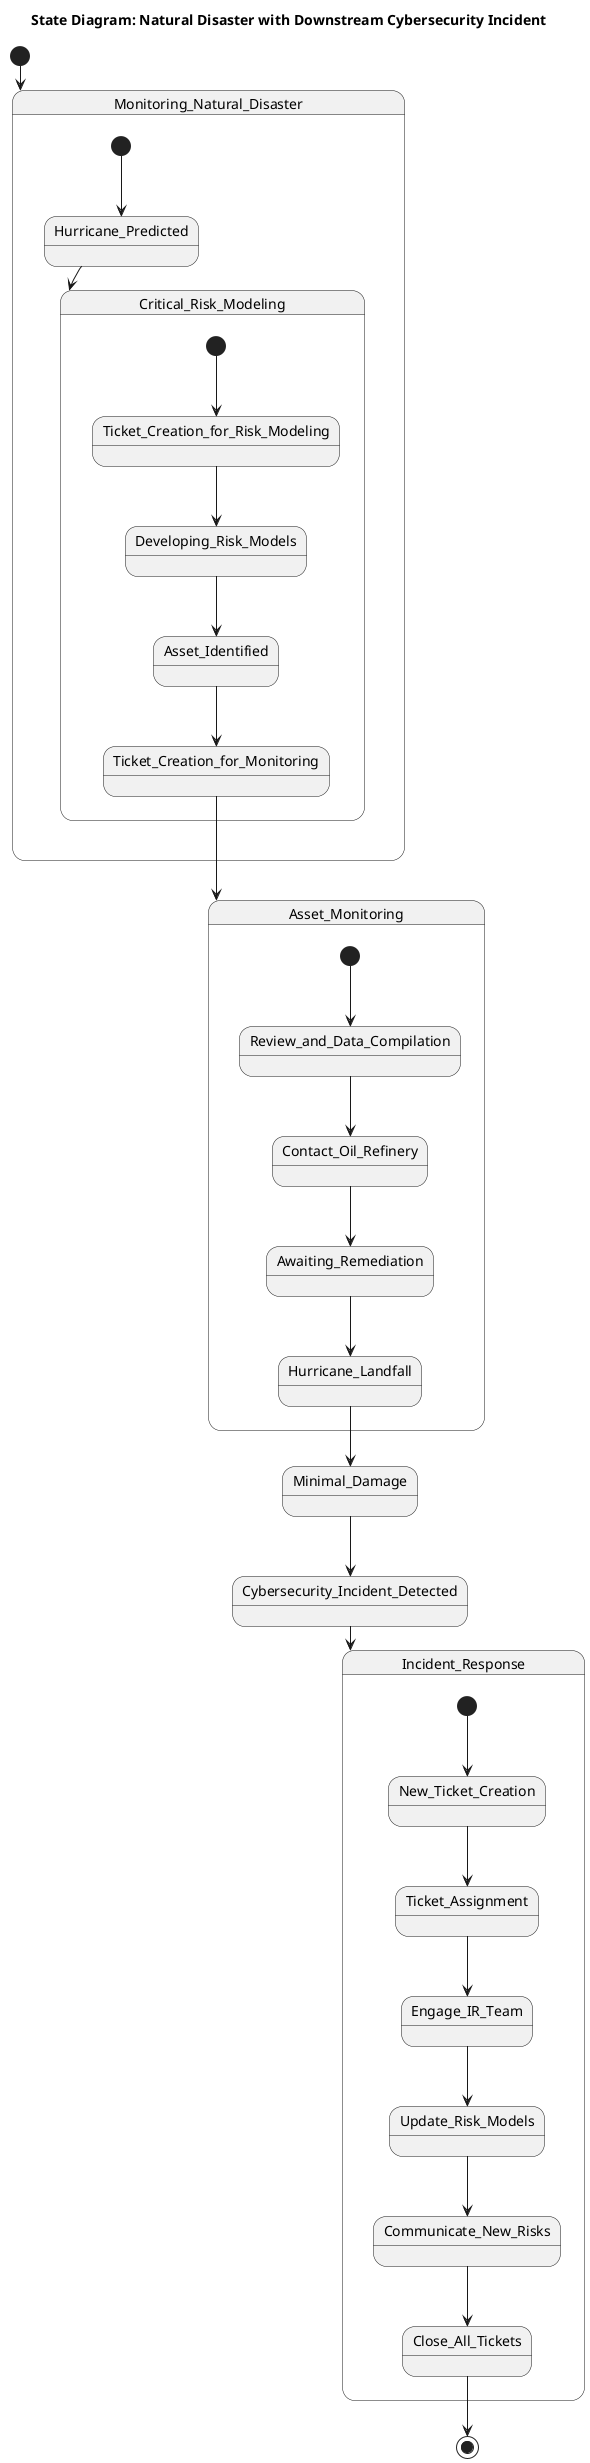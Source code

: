 @startuml
	title State Diagram: Natural Disaster with Downstream Cybersecurity Incident
	
	[*] --> Monitoring_Natural_Disaster
	
	state Monitoring_Natural_Disaster {
	  [*] --> Hurricane_Predicted
	  Hurricane_Predicted --> Critical_Risk_Modeling
	}
	
	state Critical_Risk_Modeling {
	  [*] --> Ticket_Creation_for_Risk_Modeling
	  Ticket_Creation_for_Risk_Modeling --> Developing_Risk_Models
	  Developing_Risk_Models --> Asset_Identified
	  Asset_Identified --> Ticket_Creation_for_Monitoring
	}
	
	Ticket_Creation_for_Monitoring --> Asset_Monitoring
	
	state Asset_Monitoring {
	  [*] --> Review_and_Data_Compilation
	  Review_and_Data_Compilation --> Contact_Oil_Refinery
	  Contact_Oil_Refinery --> Awaiting_Remediation
	
	  Awaiting_Remediation --> Hurricane_Landfall
	}
	
	Hurricane_Landfall --> Minimal_Damage
	
	Minimal_Damage --> Cybersecurity_Incident_Detected
	
	Cybersecurity_Incident_Detected --> Incident_Response
	
	state Incident_Response {
	  [*] --> New_Ticket_Creation
	  New_Ticket_Creation --> Ticket_Assignment
	  Ticket_Assignment --> Engage_IR_Team
	  Engage_IR_Team --> Update_Risk_Models
	  Update_Risk_Models --> Communicate_New_Risks
	  Communicate_New_Risks --> Close_All_Tickets
	}
	
	Close_All_Tickets --> [*]

@enduml
